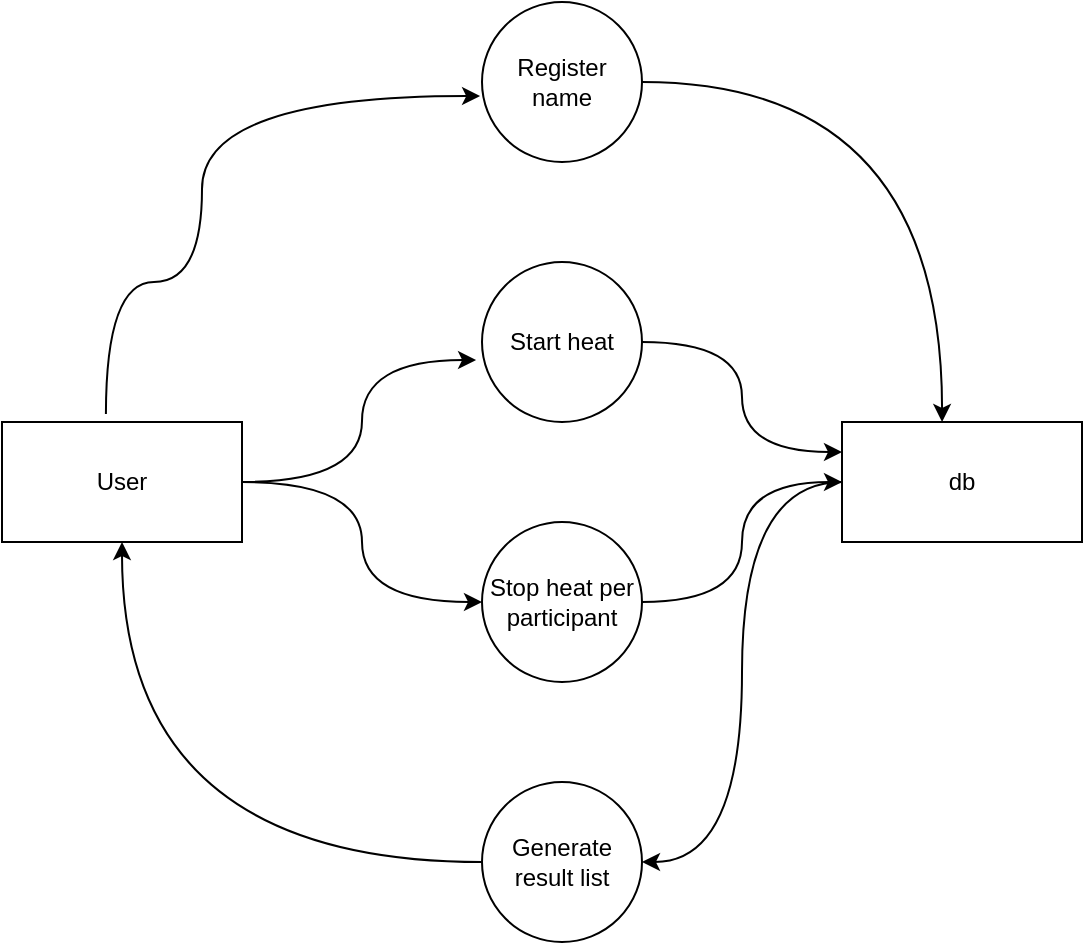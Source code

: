 <mxfile version="20.7.4" type="device" pages="2"><diagram id="Sud4RZ3eHAbVNAOL0dAU" name="Page-1"><mxGraphModel dx="1026" dy="743" grid="1" gridSize="10" guides="1" tooltips="1" connect="1" arrows="1" fold="1" page="1" pageScale="1" pageWidth="827" pageHeight="1169" math="0" shadow="0"><root><mxCell id="0"/><mxCell id="1" parent="0"/><mxCell id="JAjXqCTZECStQod6SZT_-10" style="edgeStyle=orthogonalEdgeStyle;rounded=0;orthogonalLoop=1;jettySize=auto;html=1;exitX=0.433;exitY=-0.067;exitDx=0;exitDy=0;exitPerimeter=0;elbow=vertical;curved=1;entryX=-0.012;entryY=0.588;entryDx=0;entryDy=0;entryPerimeter=0;" edge="1" parent="1" source="JAjXqCTZECStQod6SZT_-4" target="JAjXqCTZECStQod6SZT_-6"><mxGeometry relative="1" as="geometry"><Array as="points"><mxPoint x="112" y="320"/><mxPoint x="160" y="320"/><mxPoint x="160" y="227"/></Array></mxGeometry></mxCell><mxCell id="JAjXqCTZECStQod6SZT_-11" style="edgeStyle=orthogonalEdgeStyle;curved=1;rounded=0;orthogonalLoop=1;jettySize=auto;html=1;entryX=-0.037;entryY=0.613;entryDx=0;entryDy=0;entryPerimeter=0;elbow=vertical;" edge="1" parent="1" source="JAjXqCTZECStQod6SZT_-4" target="JAjXqCTZECStQod6SZT_-7"><mxGeometry relative="1" as="geometry"/></mxCell><mxCell id="JAjXqCTZECStQod6SZT_-12" style="edgeStyle=orthogonalEdgeStyle;curved=1;rounded=0;orthogonalLoop=1;jettySize=auto;html=1;elbow=vertical;" edge="1" parent="1" source="JAjXqCTZECStQod6SZT_-4" target="JAjXqCTZECStQod6SZT_-8"><mxGeometry relative="1" as="geometry"/></mxCell><mxCell id="JAjXqCTZECStQod6SZT_-4" value="User" style="rounded=0;whiteSpace=wrap;html=1;" vertex="1" parent="1"><mxGeometry x="60" y="390" width="120" height="60" as="geometry"/></mxCell><mxCell id="JAjXqCTZECStQod6SZT_-17" style="edgeStyle=orthogonalEdgeStyle;curved=1;rounded=0;orthogonalLoop=1;jettySize=auto;html=1;entryX=1;entryY=0.5;entryDx=0;entryDy=0;elbow=vertical;" edge="1" parent="1" source="JAjXqCTZECStQod6SZT_-5" target="JAjXqCTZECStQod6SZT_-9"><mxGeometry relative="1" as="geometry"/></mxCell><mxCell id="JAjXqCTZECStQod6SZT_-5" value="db" style="rounded=0;whiteSpace=wrap;html=1;" vertex="1" parent="1"><mxGeometry x="480" y="390" width="120" height="60" as="geometry"/></mxCell><mxCell id="JAjXqCTZECStQod6SZT_-14" style="edgeStyle=orthogonalEdgeStyle;curved=1;rounded=0;orthogonalLoop=1;jettySize=auto;html=1;entryX=0.417;entryY=0;entryDx=0;entryDy=0;entryPerimeter=0;elbow=vertical;" edge="1" parent="1" source="JAjXqCTZECStQod6SZT_-6" target="JAjXqCTZECStQod6SZT_-5"><mxGeometry relative="1" as="geometry"/></mxCell><mxCell id="JAjXqCTZECStQod6SZT_-6" value="Register name" style="ellipse;whiteSpace=wrap;html=1;aspect=fixed;" vertex="1" parent="1"><mxGeometry x="300" y="180" width="80" height="80" as="geometry"/></mxCell><mxCell id="JAjXqCTZECStQod6SZT_-15" style="edgeStyle=orthogonalEdgeStyle;curved=1;rounded=0;orthogonalLoop=1;jettySize=auto;html=1;entryX=0;entryY=0.25;entryDx=0;entryDy=0;elbow=vertical;" edge="1" parent="1" source="JAjXqCTZECStQod6SZT_-7" target="JAjXqCTZECStQod6SZT_-5"><mxGeometry relative="1" as="geometry"/></mxCell><mxCell id="JAjXqCTZECStQod6SZT_-7" value="Start heat" style="ellipse;whiteSpace=wrap;html=1;aspect=fixed;" vertex="1" parent="1"><mxGeometry x="300" y="310" width="80" height="80" as="geometry"/></mxCell><mxCell id="JAjXqCTZECStQod6SZT_-16" style="edgeStyle=orthogonalEdgeStyle;curved=1;rounded=0;orthogonalLoop=1;jettySize=auto;html=1;entryX=0;entryY=0.5;entryDx=0;entryDy=0;elbow=vertical;" edge="1" parent="1" source="JAjXqCTZECStQod6SZT_-8" target="JAjXqCTZECStQod6SZT_-5"><mxGeometry relative="1" as="geometry"/></mxCell><mxCell id="JAjXqCTZECStQod6SZT_-8" value="Stop heat per participant" style="ellipse;whiteSpace=wrap;html=1;aspect=fixed;" vertex="1" parent="1"><mxGeometry x="300" y="440" width="80" height="80" as="geometry"/></mxCell><mxCell id="JAjXqCTZECStQod6SZT_-18" style="edgeStyle=orthogonalEdgeStyle;curved=1;rounded=0;orthogonalLoop=1;jettySize=auto;html=1;entryX=0.5;entryY=1;entryDx=0;entryDy=0;elbow=vertical;" edge="1" parent="1" source="JAjXqCTZECStQod6SZT_-9" target="JAjXqCTZECStQod6SZT_-4"><mxGeometry relative="1" as="geometry"/></mxCell><mxCell id="JAjXqCTZECStQod6SZT_-9" value="Generate result list" style="ellipse;whiteSpace=wrap;html=1;aspect=fixed;" vertex="1" parent="1"><mxGeometry x="300" y="570" width="80" height="80" as="geometry"/></mxCell></root></mxGraphModel></diagram><diagram id="LRii8uT_QnO20OqtdoN6" name="Page-2"><mxGraphModel dx="855" dy="619" grid="1" gridSize="10" guides="1" tooltips="1" connect="1" arrows="1" fold="1" page="1" pageScale="1" pageWidth="827" pageHeight="1169" math="0" shadow="0"><root><mxCell id="0"/><mxCell id="1" parent="0"/><mxCell id="AxMo1biEpML5FedPdXiJ-6" style="edgeStyle=orthogonalEdgeStyle;curved=1;rounded=0;orthogonalLoop=1;jettySize=auto;html=1;entryX=0;entryY=0.5;entryDx=0;entryDy=0;elbow=vertical;endArrow=ERzeroToOne;endFill=0;startArrow=ERzeroToMany;startFill=0;" edge="1" parent="1" source="AxMo1biEpML5FedPdXiJ-1" target="AxMo1biEpML5FedPdXiJ-3"><mxGeometry relative="1" as="geometry"/></mxCell><mxCell id="AxMo1biEpML5FedPdXiJ-1" value="Participant" style="swimlane;childLayout=stackLayout;horizontal=1;startSize=30;horizontalStack=0;rounded=1;fontSize=14;fontStyle=0;strokeWidth=2;resizeParent=0;resizeLast=1;shadow=0;dashed=0;align=center;" vertex="1" parent="1"><mxGeometry x="130" y="120" width="160" height="120" as="geometry"/></mxCell><mxCell id="AxMo1biEpML5FedPdXiJ-3" value="Heat" style="swimlane;childLayout=stackLayout;horizontal=1;startSize=30;horizontalStack=0;rounded=1;fontSize=14;fontStyle=0;strokeWidth=2;resizeParent=0;resizeLast=1;shadow=0;dashed=0;align=center;" vertex="1" parent="1"><mxGeometry x="510" y="120" width="160" height="120" as="geometry"/></mxCell></root></mxGraphModel></diagram></mxfile>